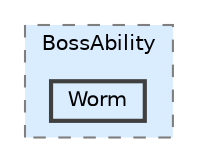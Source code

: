 digraph "Q:/IdleWave/Projet/Assets/Scripts/RogueGenesia/Survival/Monster/AI/BossAbility/Worm"
{
 // LATEX_PDF_SIZE
  bgcolor="transparent";
  edge [fontname=Helvetica,fontsize=10,labelfontname=Helvetica,labelfontsize=10];
  node [fontname=Helvetica,fontsize=10,shape=box,height=0.2,width=0.4];
  compound=true
  subgraph clusterdir_c3cdb3834d5d3bbe5feeafd248d94d3b {
    graph [ bgcolor="#daedff", pencolor="grey50", label="BossAbility", fontname=Helvetica,fontsize=10 style="filled,dashed", URL="dir_c3cdb3834d5d3bbe5feeafd248d94d3b.html",tooltip=""]
  dir_badc001985ec04516ecd24134b8013a5 [label="Worm", fillcolor="#daedff", color="grey25", style="filled,bold", URL="dir_badc001985ec04516ecd24134b8013a5.html",tooltip=""];
  }
}
